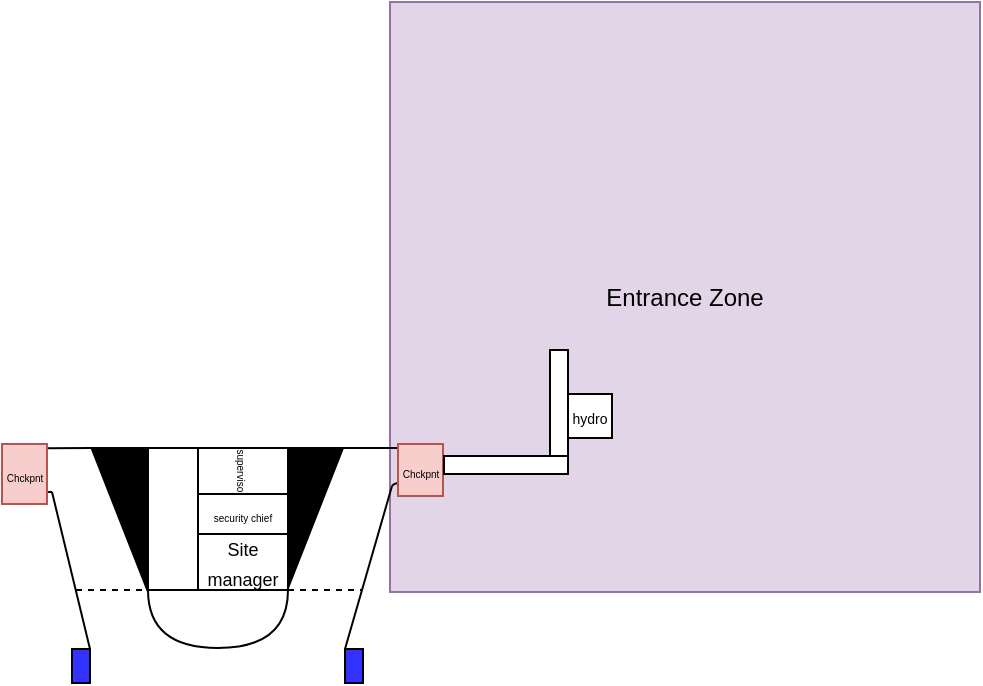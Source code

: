 <mxfile version="13.9.2" type="github">
  <diagram id="YNwttTUjVjMDM1bjcJ96" name="Page-1">
    <mxGraphModel dx="354" dy="195" grid="1" gridSize="1" guides="1" tooltips="1" connect="1" arrows="1" fold="1" page="1" pageScale="1" pageWidth="827" pageHeight="1169" math="0" shadow="0">
      <root>
        <mxCell id="0" />
        <mxCell id="1" parent="0" />
        <mxCell id="I_qnT90FFWej0_ln3xBS-1" value="Entrance Zone" style="whiteSpace=wrap;html=1;aspect=fixed;fillColor=#e1d5e7;strokeColor=#9673a6;" vertex="1" parent="1">
          <mxGeometry x="447" y="172" width="295" height="295" as="geometry" />
        </mxCell>
        <mxCell id="rlLokBMwU659o909w6AD-5" value="" style="shape=or;whiteSpace=wrap;html=1;rotation=90;" parent="1" vertex="1">
          <mxGeometry x="346.5" y="445.5" width="29" height="70" as="geometry" />
        </mxCell>
        <mxCell id="rlLokBMwU659o909w6AD-6" value="" style="rounded=0;whiteSpace=wrap;html=1;rotation=90;" parent="1" vertex="1">
          <mxGeometry x="325.5" y="395.5" width="71" height="70" as="geometry" />
        </mxCell>
        <mxCell id="rlLokBMwU659o909w6AD-7" value="&lt;span style=&quot;line-height: 120%&quot;&gt;&lt;font style=&quot;font-size: 5px&quot;&gt;supervisor&lt;/font&gt;&lt;/span&gt;" style="rounded=0;whiteSpace=wrap;html=1;rotation=90;" parent="1" vertex="1">
          <mxGeometry x="361.75" y="384.25" width="23.5" height="45" as="geometry" />
        </mxCell>
        <mxCell id="rlLokBMwU659o909w6AD-8" value="&lt;span style=&quot;font-size: 5px&quot;&gt;security chief&lt;br&gt;&lt;/span&gt;" style="rounded=0;whiteSpace=wrap;html=1;" parent="1" vertex="1">
          <mxGeometry x="351" y="418" width="45" height="20" as="geometry" />
        </mxCell>
        <mxCell id="rlLokBMwU659o909w6AD-9" value="&lt;font style=&quot;font-size: 9px&quot;&gt;Site manager&lt;/font&gt;" style="rounded=0;whiteSpace=wrap;html=1;" parent="1" vertex="1">
          <mxGeometry x="351" y="438" width="45" height="28" as="geometry" />
        </mxCell>
        <mxCell id="rlLokBMwU659o909w6AD-10" value="" style="verticalLabelPosition=bottom;verticalAlign=top;html=1;shape=mxgraph.basic.orthogonal_triangle;rotation=90;fillColor=#000000;" parent="1" vertex="1">
          <mxGeometry x="374.75" y="416.25" width="70" height="27.5" as="geometry" />
        </mxCell>
        <mxCell id="rlLokBMwU659o909w6AD-13" value="" style="verticalLabelPosition=bottom;verticalAlign=top;html=1;shape=mxgraph.basic.orthogonal_triangle;rotation=90;fillColor=#000000;flipV=1;" parent="1" vertex="1">
          <mxGeometry x="276.5" y="416.25" width="70" height="27.5" as="geometry" />
        </mxCell>
        <mxCell id="rlLokBMwU659o909w6AD-16" value="" style="endArrow=none;html=1;exitX=0;exitY=1;exitDx=0;exitDy=0;" parent="1" source="rlLokBMwU659o909w6AD-23" edge="1">
          <mxGeometry width="50" height="50" relative="1" as="geometry">
            <mxPoint x="424" y="495" as="sourcePoint" />
            <mxPoint x="448" y="414" as="targetPoint" />
          </mxGeometry>
        </mxCell>
        <mxCell id="rlLokBMwU659o909w6AD-19" value="" style="endArrow=none;html=1;exitX=0.75;exitY=1;exitDx=0;exitDy=0;rounded=1;" parent="1" source="rlLokBMwU659o909w6AD-30" edge="1">
          <mxGeometry width="50" height="50" relative="1" as="geometry">
            <mxPoint x="450" y="414" as="sourcePoint" />
            <mxPoint x="448" y="414" as="targetPoint" />
            <Array as="points">
              <mxPoint x="449" y="413" />
            </Array>
          </mxGeometry>
        </mxCell>
        <mxCell id="rlLokBMwU659o909w6AD-21" value="" style="endArrow=none;html=1;entryX=0;entryY=0;entryDx=0;entryDy=0;entryPerimeter=0;exitX=0.078;exitY=1.01;exitDx=0;exitDy=0;exitPerimeter=0;" parent="1" source="rlLokBMwU659o909w6AD-30" target="rlLokBMwU659o909w6AD-10" edge="1">
          <mxGeometry width="50" height="50" relative="1" as="geometry">
            <mxPoint x="445" y="395" as="sourcePoint" />
            <mxPoint x="425" y="396" as="targetPoint" />
          </mxGeometry>
        </mxCell>
        <mxCell id="rlLokBMwU659o909w6AD-23" value="" style="rounded=0;whiteSpace=wrap;html=1;rotation=90;fillColor=#3333FF;" parent="1" vertex="1">
          <mxGeometry x="420.5" y="499.5" width="17" height="9" as="geometry" />
        </mxCell>
        <mxCell id="rlLokBMwU659o909w6AD-27" value="" style="endArrow=none;html=1;exitX=0;exitY=0;exitDx=0;exitDy=0;exitPerimeter=0;entryX=0.069;entryY=-0.017;entryDx=0;entryDy=0;entryPerimeter=0;" parent="1" source="rlLokBMwU659o909w6AD-13" target="rlLokBMwU659o909w6AD-39" edge="1">
          <mxGeometry width="50" height="50" relative="1" as="geometry">
            <mxPoint x="297.5" y="395" as="sourcePoint" />
            <mxPoint x="275" y="395" as="targetPoint" />
          </mxGeometry>
        </mxCell>
        <mxCell id="rlLokBMwU659o909w6AD-25" value="" style="endArrow=none;html=1;exitX=0;exitY=0;exitDx=0;exitDy=0;" parent="1" source="rlLokBMwU659o909w6AD-28" edge="1">
          <mxGeometry x="244" y="390" width="50" height="50" as="geometry">
            <mxPoint x="296" y="497" as="sourcePoint" />
            <mxPoint x="278" y="417" as="targetPoint" />
          </mxGeometry>
        </mxCell>
        <mxCell id="rlLokBMwU659o909w6AD-28" value="" style="rounded=0;whiteSpace=wrap;html=1;rotation=90;fillColor=#3333FF;" parent="1" vertex="1">
          <mxGeometry x="284" y="499.5" width="17" height="9" as="geometry" />
        </mxCell>
        <mxCell id="rlLokBMwU659o909w6AD-30" value="&lt;font style=&quot;font-size: 5px&quot;&gt;Chckpnt&lt;/font&gt;" style="rounded=0;whiteSpace=wrap;html=1;fillColor=#f8cecc;sketch=0;shadow=0;glass=0;metaEdit=0;deletable=1;noLabel=0;direction=south;strokeColor=#b85450;" parent="1" vertex="1">
          <mxGeometry x="451" y="393" width="22.5" height="26" as="geometry" />
        </mxCell>
        <mxCell id="rlLokBMwU659o909w6AD-39" value="&lt;font style=&quot;font-size: 5px&quot;&gt;Chckpnt&lt;/font&gt;" style="rounded=0;whiteSpace=wrap;html=1;fillColor=#f8cecc;sketch=0;shadow=0;glass=0;metaEdit=0;deletable=1;noLabel=0;direction=south;strokeColor=#b85450;" parent="1" vertex="1">
          <mxGeometry x="253" y="393" width="22.5" height="30" as="geometry" />
        </mxCell>
        <mxCell id="rlLokBMwU659o909w6AD-44" value="" style="endArrow=none;html=1;" parent="1" edge="1">
          <mxGeometry width="50" height="50" relative="1" as="geometry">
            <mxPoint x="278" y="417" as="sourcePoint" />
            <mxPoint x="276" y="417" as="targetPoint" />
          </mxGeometry>
        </mxCell>
        <mxCell id="rlLokBMwU659o909w6AD-48" value="" style="endArrow=none;dashed=1;html=1;entryX=1;entryY=1;entryDx=0;entryDy=0;" parent="1" target="rlLokBMwU659o909w6AD-6" edge="1">
          <mxGeometry width="50" height="50" relative="1" as="geometry">
            <mxPoint x="290" y="466" as="sourcePoint" />
            <mxPoint x="306" y="469" as="targetPoint" />
          </mxGeometry>
        </mxCell>
        <mxCell id="rlLokBMwU659o909w6AD-50" value="" style="endArrow=none;dashed=1;html=1;exitX=1;exitY=1;exitDx=0;exitDy=0;" parent="1" source="rlLokBMwU659o909w6AD-9" edge="1">
          <mxGeometry width="50" height="50" relative="1" as="geometry">
            <mxPoint x="397" y="466" as="sourcePoint" />
            <mxPoint x="433" y="466" as="targetPoint" />
          </mxGeometry>
        </mxCell>
        <mxCell id="rlLokBMwU659o909w6AD-51" value="" style="rounded=0;whiteSpace=wrap;html=1;shadow=0;glass=0;sketch=0;fillColor=#FFFFFF;" parent="1" vertex="1">
          <mxGeometry x="474" y="399" width="62" height="9" as="geometry" />
        </mxCell>
        <mxCell id="rlLokBMwU659o909w6AD-52" value="" style="rounded=0;whiteSpace=wrap;html=1;shadow=0;glass=0;sketch=0;fillColor=#FFFFFF;direction=south;" parent="1" vertex="1">
          <mxGeometry x="527" y="346" width="9" height="53" as="geometry" />
        </mxCell>
        <mxCell id="rlLokBMwU659o909w6AD-54" value="&lt;font style=&quot;font-size: 7px&quot;&gt;hydro&lt;/font&gt;" style="rounded=0;whiteSpace=wrap;html=1;shadow=0;glass=0;sketch=0;fillColor=#FFFFFF;direction=south;" parent="1" vertex="1">
          <mxGeometry x="536" y="368" width="22" height="22" as="geometry" />
        </mxCell>
      </root>
    </mxGraphModel>
  </diagram>
</mxfile>
